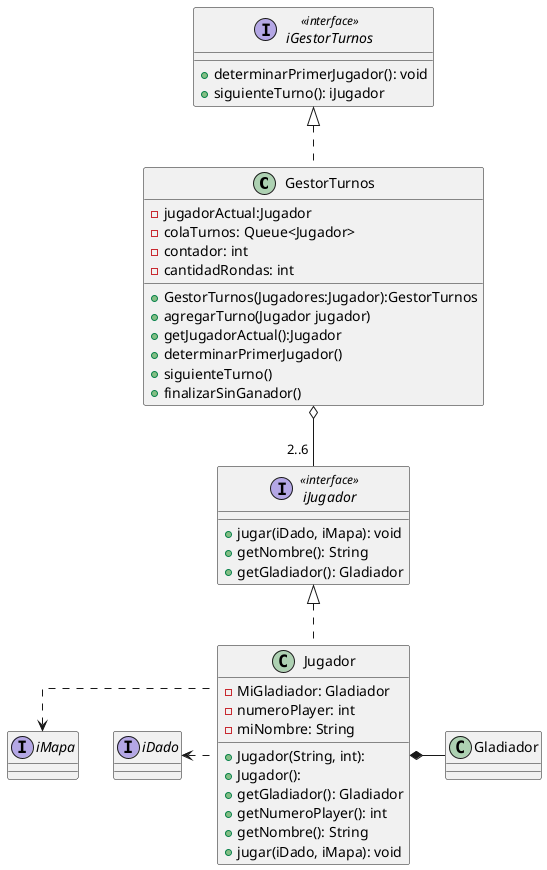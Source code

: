 @startuml
skinparam linetype ortho

    class GestorTurnos {
        - jugadorActual:Jugador
        - colaTurnos: Queue<Jugador>
        - contador: int
        - cantidadRondas: int
        + GestorTurnos(Jugadores:Jugador):GestorTurnos
        + agregarTurno(Jugador jugador)
        + getJugadorActual():Jugador
        + determinarPrimerJugador()
        +siguienteTurno()
        +finalizarSinGanador()
    }

    interface iGestorTurnos << interface >> {
      + determinarPrimerJugador(): void
      + siguienteTurno(): iJugador
    }


    interface iJugador << interface >> {
      + jugar(iDado, iMapa): void
      + getNombre(): String
      + getGladiador(): Gladiador
    }

    class Jugador {
      + Jugador(String, int):
      + Jugador():
      - MiGladiador: Gladiador
      - numeroPlayer: int
      - miNombre: String
      + getGladiador(): Gladiador
      + getNumeroPlayer(): int
      + getNombre(): String
      + jugar(iDado, iMapa): void
    }

    GestorTurnos o-- "2..6 " iJugador
    iJugador <|-. Jugador

    interface iMapa
    interface iGestorTurnos
    interface iDado

    iMapa <. Jugador
    iDado <. Jugador
    iGestorTurnos <|.- GestorTurnos
    Jugador *- Gladiador

@enduml